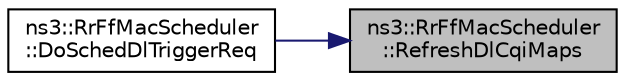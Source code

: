 digraph "ns3::RrFfMacScheduler::RefreshDlCqiMaps"
{
 // LATEX_PDF_SIZE
  edge [fontname="Helvetica",fontsize="10",labelfontname="Helvetica",labelfontsize="10"];
  node [fontname="Helvetica",fontsize="10",shape=record];
  rankdir="RL";
  Node1 [label="ns3::RrFfMacScheduler\l::RefreshDlCqiMaps",height=0.2,width=0.4,color="black", fillcolor="grey75", style="filled", fontcolor="black",tooltip="Refresh DL CQI maps function."];
  Node1 -> Node2 [dir="back",color="midnightblue",fontsize="10",style="solid",fontname="Helvetica"];
  Node2 [label="ns3::RrFfMacScheduler\l::DoSchedDlTriggerReq",height=0.2,width=0.4,color="black", fillcolor="white", style="filled",URL="$classns3_1_1_rr_ff_mac_scheduler.html#a185c818311c062bfc0af357e94d49e1e",tooltip="Sched DL trigger request."];
}

